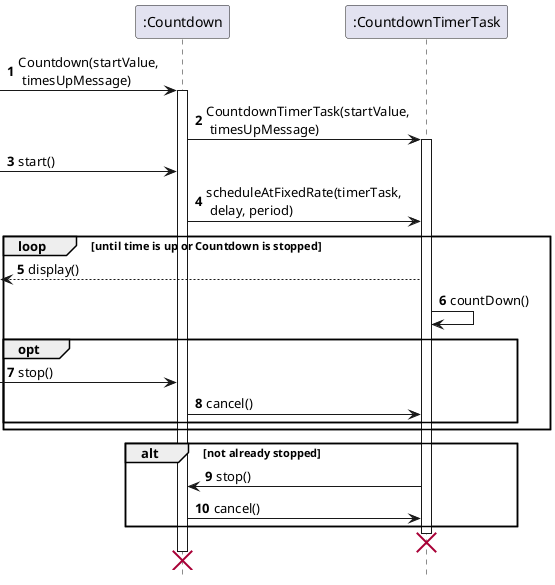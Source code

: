 @startuml
hide footbox
autonumber

participant ":Countdown" as Countdown
participant ":CountdownTimerTask" as CountdownTimerTask

[->Countdown: Countdown(startValue,\n timesUpMessage)
activate Countdown
Countdown->CountdownTimerTask: CountdownTimerTask(startValue,\n timesUpMessage)
activate CountdownTimerTask
[->Countdown: start()
Countdown->CountdownTimerTask: scheduleAtFixedRate(timerTask,\n delay, period)

loop until time is up or Countdown is stopped
[<--CountdownTimerTask: display()
CountdownTimerTask->CountdownTimerTask: countDown()
    opt
    [->Countdown: stop()
    Countdown->CountdownTimerTask: cancel()
    end
end

alt not already stopped
CountdownTimerTask->Countdown: stop()
Countdown->CountdownTimerTask: cancel()
end

deactivate CountdownTimerTask
destroy CountdownTimerTask
deactivate Countdown
destroy Countdown
@enduml